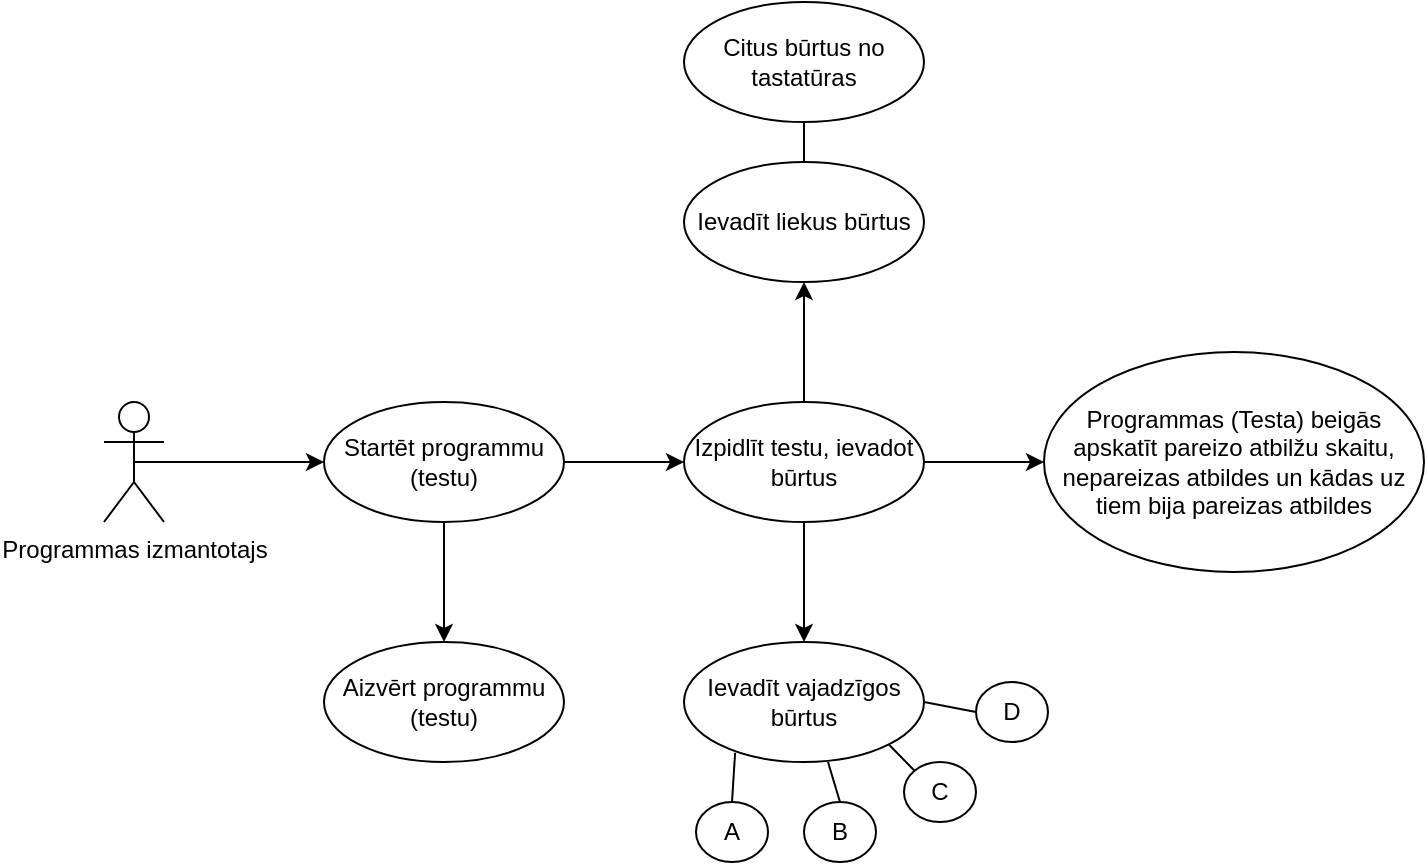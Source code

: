 <mxfile version="21.5.0" type="device">
  <diagram name="Страница 1" id="GlvKXFErHA3dUHYEbVRH">
    <mxGraphModel dx="1050" dy="573" grid="1" gridSize="10" guides="1" tooltips="1" connect="1" arrows="1" fold="1" page="1" pageScale="1" pageWidth="827" pageHeight="1169" math="0" shadow="0">
      <root>
        <mxCell id="0" />
        <mxCell id="1" parent="0" />
        <mxCell id="DjKy542Lsw9fCfkk8dDb-2" style="edgeStyle=orthogonalEdgeStyle;rounded=0;orthogonalLoop=1;jettySize=auto;html=1;exitX=0.5;exitY=0.5;exitDx=0;exitDy=0;exitPerimeter=0;" edge="1" parent="1" source="DjKy542Lsw9fCfkk8dDb-1">
          <mxGeometry relative="1" as="geometry">
            <mxPoint x="210" y="270" as="targetPoint" />
          </mxGeometry>
        </mxCell>
        <mxCell id="DjKy542Lsw9fCfkk8dDb-1" value="Programmas izmantotajs" style="shape=umlActor;verticalLabelPosition=bottom;verticalAlign=top;html=1;outlineConnect=0;" vertex="1" parent="1">
          <mxGeometry x="100" y="240" width="30" height="60" as="geometry" />
        </mxCell>
        <mxCell id="DjKy542Lsw9fCfkk8dDb-4" style="edgeStyle=orthogonalEdgeStyle;rounded=0;orthogonalLoop=1;jettySize=auto;html=1;exitX=0.5;exitY=1;exitDx=0;exitDy=0;" edge="1" parent="1" source="DjKy542Lsw9fCfkk8dDb-3">
          <mxGeometry relative="1" as="geometry">
            <mxPoint x="270" y="360" as="targetPoint" />
          </mxGeometry>
        </mxCell>
        <mxCell id="DjKy542Lsw9fCfkk8dDb-6" style="edgeStyle=orthogonalEdgeStyle;rounded=0;orthogonalLoop=1;jettySize=auto;html=1;exitX=1;exitY=0.5;exitDx=0;exitDy=0;" edge="1" parent="1" source="DjKy542Lsw9fCfkk8dDb-3">
          <mxGeometry relative="1" as="geometry">
            <mxPoint x="390" y="270" as="targetPoint" />
          </mxGeometry>
        </mxCell>
        <mxCell id="DjKy542Lsw9fCfkk8dDb-3" value="Startēt programmu (testu)" style="ellipse;whiteSpace=wrap;html=1;" vertex="1" parent="1">
          <mxGeometry x="210" y="240" width="120" height="60" as="geometry" />
        </mxCell>
        <mxCell id="DjKy542Lsw9fCfkk8dDb-5" value="Aizvērt programmu (testu)" style="ellipse;whiteSpace=wrap;html=1;" vertex="1" parent="1">
          <mxGeometry x="210" y="360" width="120" height="60" as="geometry" />
        </mxCell>
        <mxCell id="DjKy542Lsw9fCfkk8dDb-8" style="edgeStyle=orthogonalEdgeStyle;rounded=0;orthogonalLoop=1;jettySize=auto;html=1;exitX=1;exitY=0.5;exitDx=0;exitDy=0;" edge="1" parent="1" source="DjKy542Lsw9fCfkk8dDb-7">
          <mxGeometry relative="1" as="geometry">
            <mxPoint x="570" y="270" as="targetPoint" />
          </mxGeometry>
        </mxCell>
        <mxCell id="DjKy542Lsw9fCfkk8dDb-10" style="edgeStyle=orthogonalEdgeStyle;rounded=0;orthogonalLoop=1;jettySize=auto;html=1;exitX=0.5;exitY=1;exitDx=0;exitDy=0;" edge="1" parent="1" source="DjKy542Lsw9fCfkk8dDb-7">
          <mxGeometry relative="1" as="geometry">
            <mxPoint x="450" y="360" as="targetPoint" />
          </mxGeometry>
        </mxCell>
        <mxCell id="DjKy542Lsw9fCfkk8dDb-12" style="edgeStyle=orthogonalEdgeStyle;rounded=0;orthogonalLoop=1;jettySize=auto;html=1;exitX=0.5;exitY=0;exitDx=0;exitDy=0;" edge="1" parent="1" source="DjKy542Lsw9fCfkk8dDb-7">
          <mxGeometry relative="1" as="geometry">
            <mxPoint x="450" y="180" as="targetPoint" />
          </mxGeometry>
        </mxCell>
        <mxCell id="DjKy542Lsw9fCfkk8dDb-7" value="Izpidlīt testu, ievadot būrtus" style="ellipse;whiteSpace=wrap;html=1;" vertex="1" parent="1">
          <mxGeometry x="390" y="240" width="120" height="60" as="geometry" />
        </mxCell>
        <mxCell id="DjKy542Lsw9fCfkk8dDb-9" value="Programmas (Testa) beigās apskatīt pareizo atbilžu skaitu, nepareizas atbildes un kādas uz tiem bija pareizas atbildes" style="ellipse;whiteSpace=wrap;html=1;" vertex="1" parent="1">
          <mxGeometry x="570" y="215" width="190" height="110" as="geometry" />
        </mxCell>
        <mxCell id="DjKy542Lsw9fCfkk8dDb-11" value="Ievadīt vajadzīgos būrtus" style="ellipse;whiteSpace=wrap;html=1;" vertex="1" parent="1">
          <mxGeometry x="390" y="360" width="120" height="60" as="geometry" />
        </mxCell>
        <mxCell id="DjKy542Lsw9fCfkk8dDb-14" value="Ievadīt liekus būrtus" style="ellipse;whiteSpace=wrap;html=1;" vertex="1" parent="1">
          <mxGeometry x="390" y="120" width="120" height="60" as="geometry" />
        </mxCell>
        <mxCell id="DjKy542Lsw9fCfkk8dDb-15" value="A" style="ellipse;whiteSpace=wrap;html=1;" vertex="1" parent="1">
          <mxGeometry x="396" y="440" width="36" height="30" as="geometry" />
        </mxCell>
        <mxCell id="DjKy542Lsw9fCfkk8dDb-16" value="B" style="ellipse;whiteSpace=wrap;html=1;" vertex="1" parent="1">
          <mxGeometry x="450" y="440" width="36" height="30" as="geometry" />
        </mxCell>
        <mxCell id="DjKy542Lsw9fCfkk8dDb-17" value="C" style="ellipse;whiteSpace=wrap;html=1;" vertex="1" parent="1">
          <mxGeometry x="500" y="420" width="36" height="30" as="geometry" />
        </mxCell>
        <mxCell id="DjKy542Lsw9fCfkk8dDb-18" value="D" style="ellipse;whiteSpace=wrap;html=1;" vertex="1" parent="1">
          <mxGeometry x="536" y="380" width="36" height="30" as="geometry" />
        </mxCell>
        <mxCell id="DjKy542Lsw9fCfkk8dDb-19" value="Citus būrtus no tastatūras" style="ellipse;whiteSpace=wrap;html=1;" vertex="1" parent="1">
          <mxGeometry x="390" y="40" width="120" height="60" as="geometry" />
        </mxCell>
        <mxCell id="DjKy542Lsw9fCfkk8dDb-20" value="" style="endArrow=none;html=1;rounded=0;exitX=0.5;exitY=0;exitDx=0;exitDy=0;entryX=0.5;entryY=1;entryDx=0;entryDy=0;" edge="1" parent="1" source="DjKy542Lsw9fCfkk8dDb-14" target="DjKy542Lsw9fCfkk8dDb-19">
          <mxGeometry width="50" height="50" relative="1" as="geometry">
            <mxPoint x="560" y="130" as="sourcePoint" />
            <mxPoint x="610" y="80" as="targetPoint" />
          </mxGeometry>
        </mxCell>
        <mxCell id="DjKy542Lsw9fCfkk8dDb-21" value="" style="endArrow=none;html=1;rounded=0;entryX=0.213;entryY=0.923;entryDx=0;entryDy=0;entryPerimeter=0;exitX=0.5;exitY=0;exitDx=0;exitDy=0;" edge="1" parent="1" source="DjKy542Lsw9fCfkk8dDb-15" target="DjKy542Lsw9fCfkk8dDb-11">
          <mxGeometry width="50" height="50" relative="1" as="geometry">
            <mxPoint x="270" y="480" as="sourcePoint" />
            <mxPoint x="320" y="430" as="targetPoint" />
          </mxGeometry>
        </mxCell>
        <mxCell id="DjKy542Lsw9fCfkk8dDb-22" value="" style="endArrow=none;html=1;rounded=0;entryX=0.213;entryY=0.923;entryDx=0;entryDy=0;entryPerimeter=0;exitX=0.5;exitY=0;exitDx=0;exitDy=0;" edge="1" parent="1" source="DjKy542Lsw9fCfkk8dDb-16">
          <mxGeometry width="50" height="50" relative="1" as="geometry">
            <mxPoint x="460" y="445" as="sourcePoint" />
            <mxPoint x="462" y="420" as="targetPoint" />
          </mxGeometry>
        </mxCell>
        <mxCell id="DjKy542Lsw9fCfkk8dDb-23" value="" style="endArrow=none;html=1;rounded=0;entryX=1;entryY=1;entryDx=0;entryDy=0;exitX=0;exitY=0;exitDx=0;exitDy=0;" edge="1" parent="1" source="DjKy542Lsw9fCfkk8dDb-17" target="DjKy542Lsw9fCfkk8dDb-11">
          <mxGeometry width="50" height="50" relative="1" as="geometry">
            <mxPoint x="486" y="435" as="sourcePoint" />
            <mxPoint x="488" y="410" as="targetPoint" />
          </mxGeometry>
        </mxCell>
        <mxCell id="DjKy542Lsw9fCfkk8dDb-24" value="" style="endArrow=none;html=1;rounded=0;entryX=1;entryY=0.5;entryDx=0;entryDy=0;exitX=0;exitY=0.5;exitDx=0;exitDy=0;" edge="1" parent="1" source="DjKy542Lsw9fCfkk8dDb-18" target="DjKy542Lsw9fCfkk8dDb-11">
          <mxGeometry width="50" height="50" relative="1" as="geometry">
            <mxPoint x="534" y="375" as="sourcePoint" />
            <mxPoint x="536" y="350" as="targetPoint" />
          </mxGeometry>
        </mxCell>
      </root>
    </mxGraphModel>
  </diagram>
</mxfile>
